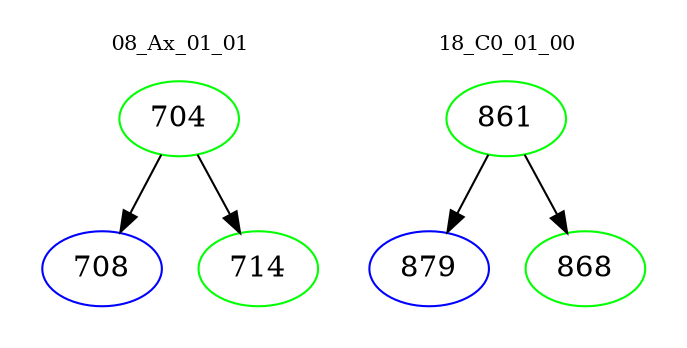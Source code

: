digraph{
subgraph cluster_0 {
color = white
label = "08_Ax_01_01";
fontsize=10;
T0_704 [label="704", color="green"]
T0_704 -> T0_708 [color="black"]
T0_708 [label="708", color="blue"]
T0_704 -> T0_714 [color="black"]
T0_714 [label="714", color="green"]
}
subgraph cluster_1 {
color = white
label = "18_C0_01_00";
fontsize=10;
T1_861 [label="861", color="green"]
T1_861 -> T1_879 [color="black"]
T1_879 [label="879", color="blue"]
T1_861 -> T1_868 [color="black"]
T1_868 [label="868", color="green"]
}
}
